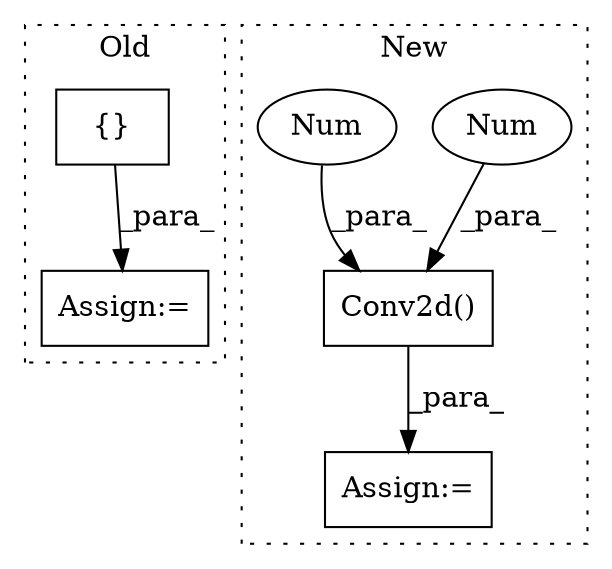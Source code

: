 digraph G {
subgraph cluster0 {
1 [label="{}" a="59" s="6157,6157" l="2,1" shape="box"];
4 [label="Assign:=" a="68" s="6794" l="4" shape="box"];
label = "Old";
style="dotted";
}
subgraph cluster1 {
2 [label="Conv2d()" a="75" s="2307,2325" l="10,49" shape="box"];
3 [label="Num" a="76" s="2317" l="3" shape="ellipse"];
5 [label="Assign:=" a="68" s="1016" l="3" shape="box"];
6 [label="Num" a="76" s="2322" l="3" shape="ellipse"];
label = "New";
style="dotted";
}
1 -> 4 [label="_para_"];
2 -> 5 [label="_para_"];
3 -> 2 [label="_para_"];
6 -> 2 [label="_para_"];
}